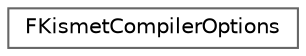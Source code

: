 digraph "Graphical Class Hierarchy"
{
 // INTERACTIVE_SVG=YES
 // LATEX_PDF_SIZE
  bgcolor="transparent";
  edge [fontname=Helvetica,fontsize=10,labelfontname=Helvetica,labelfontsize=10];
  node [fontname=Helvetica,fontsize=10,shape=box,height=0.2,width=0.4];
  rankdir="LR";
  Node0 [id="Node000000",label="FKismetCompilerOptions",height=0.2,width=0.4,color="grey40", fillcolor="white", style="filled",URL="$d1/d74/structFKismetCompilerOptions.html",tooltip="Options used for a specific invication of the blueprint compiler."];
}
